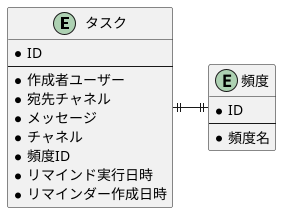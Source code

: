 @startuml

entity "タスク" {
    *ID
    --
    *作成者ユーザー
    *宛先チャネル
    *メッセージ
    *チャネル
    *頻度ID
    *リマインド実行日時
    *リマインダー作成日時
}

entity "頻度" {
    *ID
    --
    *頻度名
}


タスク ||-r-|| 頻度

@enduml